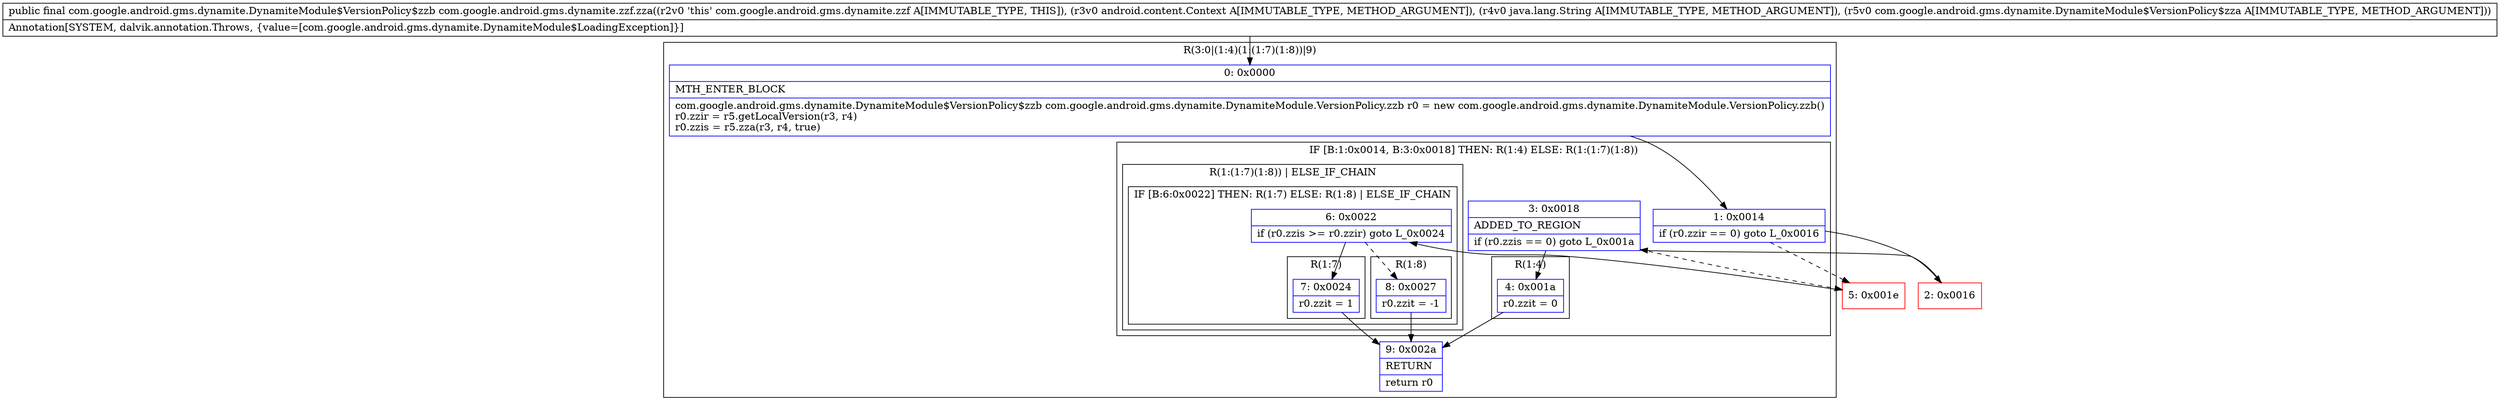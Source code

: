 digraph "CFG forcom.google.android.gms.dynamite.zzf.zza(Landroid\/content\/Context;Ljava\/lang\/String;Lcom\/google\/android\/gms\/dynamite\/DynamiteModule$VersionPolicy$zza;)Lcom\/google\/android\/gms\/dynamite\/DynamiteModule$VersionPolicy$zzb;" {
subgraph cluster_Region_1672741769 {
label = "R(3:0|(1:4)(1:(1:7)(1:8))|9)";
node [shape=record,color=blue];
Node_0 [shape=record,label="{0\:\ 0x0000|MTH_ENTER_BLOCK\l|com.google.android.gms.dynamite.DynamiteModule$VersionPolicy$zzb com.google.android.gms.dynamite.DynamiteModule.VersionPolicy.zzb r0 = new com.google.android.gms.dynamite.DynamiteModule.VersionPolicy.zzb()\lr0.zzir = r5.getLocalVersion(r3, r4)\lr0.zzis = r5.zza(r3, r4, true)\l}"];
subgraph cluster_IfRegion_1310446813 {
label = "IF [B:1:0x0014, B:3:0x0018] THEN: R(1:4) ELSE: R(1:(1:7)(1:8))";
node [shape=record,color=blue];
Node_1 [shape=record,label="{1\:\ 0x0014|if (r0.zzir == 0) goto L_0x0016\l}"];
Node_3 [shape=record,label="{3\:\ 0x0018|ADDED_TO_REGION\l|if (r0.zzis == 0) goto L_0x001a\l}"];
subgraph cluster_Region_1041792991 {
label = "R(1:4)";
node [shape=record,color=blue];
Node_4 [shape=record,label="{4\:\ 0x001a|r0.zzit = 0\l}"];
}
subgraph cluster_Region_1279627616 {
label = "R(1:(1:7)(1:8)) | ELSE_IF_CHAIN\l";
node [shape=record,color=blue];
subgraph cluster_IfRegion_1404851506 {
label = "IF [B:6:0x0022] THEN: R(1:7) ELSE: R(1:8) | ELSE_IF_CHAIN\l";
node [shape=record,color=blue];
Node_6 [shape=record,label="{6\:\ 0x0022|if (r0.zzis \>= r0.zzir) goto L_0x0024\l}"];
subgraph cluster_Region_274185351 {
label = "R(1:7)";
node [shape=record,color=blue];
Node_7 [shape=record,label="{7\:\ 0x0024|r0.zzit = 1\l}"];
}
subgraph cluster_Region_16400236 {
label = "R(1:8)";
node [shape=record,color=blue];
Node_8 [shape=record,label="{8\:\ 0x0027|r0.zzit = \-1\l}"];
}
}
}
}
Node_9 [shape=record,label="{9\:\ 0x002a|RETURN\l|return r0\l}"];
}
Node_2 [shape=record,color=red,label="{2\:\ 0x0016}"];
Node_5 [shape=record,color=red,label="{5\:\ 0x001e}"];
MethodNode[shape=record,label="{public final com.google.android.gms.dynamite.DynamiteModule$VersionPolicy$zzb com.google.android.gms.dynamite.zzf.zza((r2v0 'this' com.google.android.gms.dynamite.zzf A[IMMUTABLE_TYPE, THIS]), (r3v0 android.content.Context A[IMMUTABLE_TYPE, METHOD_ARGUMENT]), (r4v0 java.lang.String A[IMMUTABLE_TYPE, METHOD_ARGUMENT]), (r5v0 com.google.android.gms.dynamite.DynamiteModule$VersionPolicy$zza A[IMMUTABLE_TYPE, METHOD_ARGUMENT]))  | Annotation[SYSTEM, dalvik.annotation.Throws, \{value=[com.google.android.gms.dynamite.DynamiteModule$LoadingException]\}]\l}"];
MethodNode -> Node_0;
Node_0 -> Node_1;
Node_1 -> Node_2;
Node_1 -> Node_5[style=dashed];
Node_3 -> Node_4;
Node_3 -> Node_5[style=dashed];
Node_4 -> Node_9;
Node_6 -> Node_7;
Node_6 -> Node_8[style=dashed];
Node_7 -> Node_9;
Node_8 -> Node_9;
Node_2 -> Node_3;
Node_5 -> Node_6;
}

